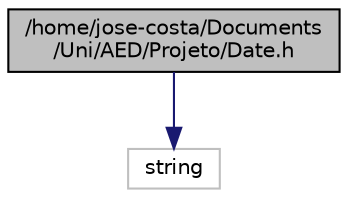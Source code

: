 digraph "/home/jose-costa/Documents/Uni/AED/Projeto/Date.h"
{
 // LATEX_PDF_SIZE
  edge [fontname="Helvetica",fontsize="10",labelfontname="Helvetica",labelfontsize="10"];
  node [fontname="Helvetica",fontsize="10",shape=record];
  Node1 [label="/home/jose-costa/Documents\l/Uni/AED/Projeto/Date.h",height=0.2,width=0.4,color="black", fillcolor="grey75", style="filled", fontcolor="black",tooltip="A header file used to represent a struct of date, along with related utility functions."];
  Node1 -> Node2 [color="midnightblue",fontsize="10",style="solid",fontname="Helvetica"];
  Node2 [label="string",height=0.2,width=0.4,color="grey75", fillcolor="white", style="filled",tooltip=" "];
}
